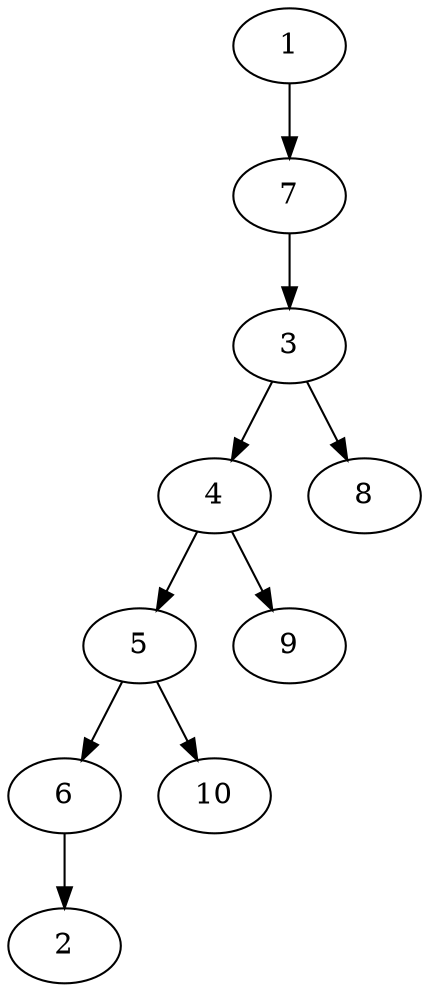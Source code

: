digraph "G" {
    1 -> 7
    7 -> 3
    3 -> 4
    3 -> 8
    4 -> 5
    4 -> 9
    5 -> 6
    5 -> 10
    6 -> 2
}
